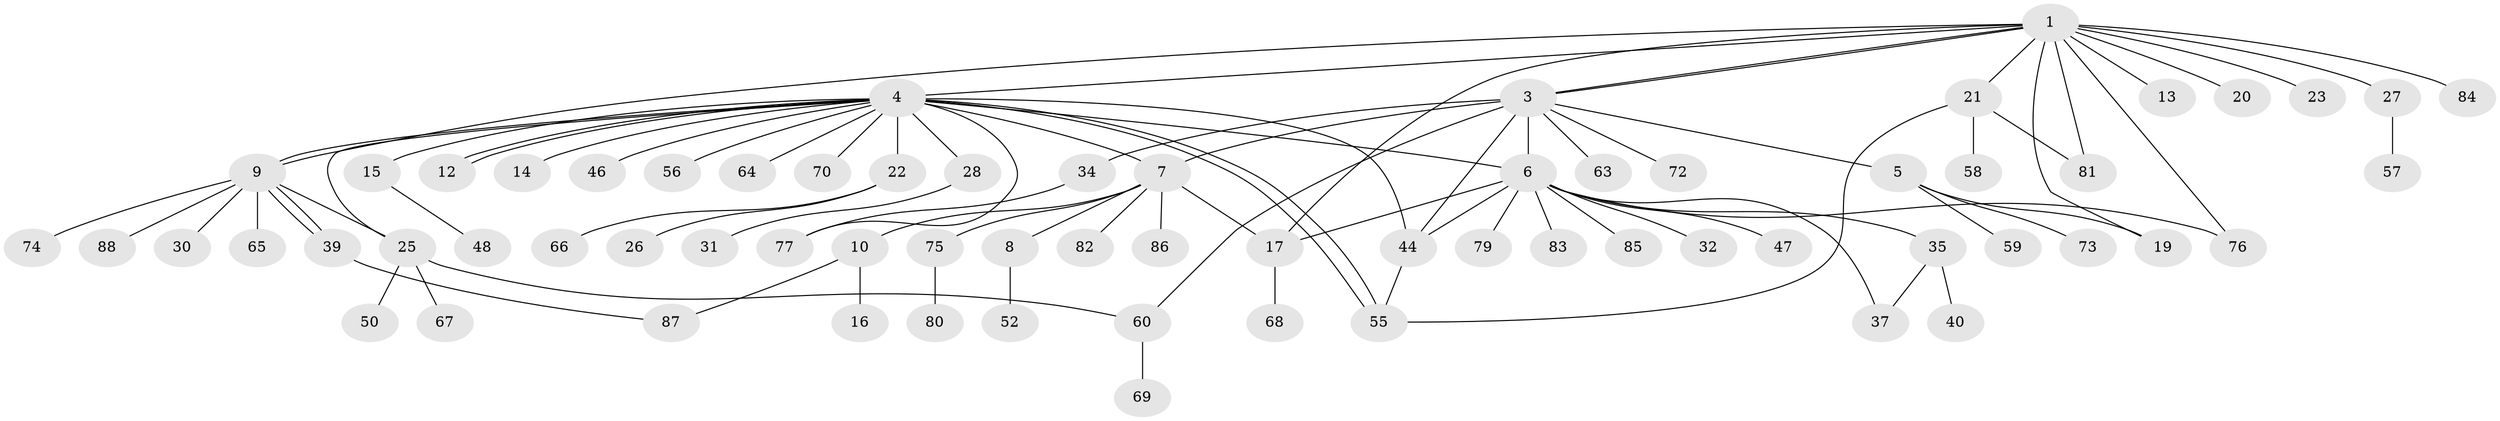 // original degree distribution, {15: 0.011363636363636364, 1: 0.5113636363636364, 10: 0.022727272727272728, 21: 0.011363636363636364, 2: 0.20454545454545456, 3: 0.125, 8: 0.011363636363636364, 4: 0.09090909090909091, 12: 0.011363636363636364}
// Generated by graph-tools (version 1.1) at 2025/11/02/27/25 16:11:13]
// undirected, 68 vertices, 88 edges
graph export_dot {
graph [start="1"]
  node [color=gray90,style=filled];
  1 [super="+2"];
  3 [super="+42"];
  4 [super="+61"];
  5 [super="+53"];
  6 [super="+29"];
  7 [super="+24"];
  8 [super="+11"];
  9 [super="+41"];
  10 [super="+18"];
  12 [super="+43"];
  13;
  14;
  15;
  16 [super="+49"];
  17 [super="+36"];
  19;
  20;
  21 [super="+78"];
  22;
  23;
  25 [super="+54"];
  26;
  27;
  28 [super="+45"];
  30;
  31;
  32 [super="+33"];
  34;
  35;
  37 [super="+38"];
  39 [super="+62"];
  40;
  44 [super="+51"];
  46;
  47;
  48;
  50;
  52;
  55;
  56;
  57;
  58;
  59;
  60 [super="+71"];
  63;
  64;
  65;
  66;
  67;
  68;
  69;
  70;
  72;
  73;
  74;
  75;
  76;
  77;
  79;
  80;
  81;
  82;
  83;
  84;
  85;
  86;
  87;
  88;
  1 -- 3;
  1 -- 3;
  1 -- 4;
  1 -- 13;
  1 -- 17;
  1 -- 19;
  1 -- 20;
  1 -- 21;
  1 -- 23;
  1 -- 27;
  1 -- 76;
  1 -- 81;
  1 -- 84;
  1 -- 9;
  3 -- 5;
  3 -- 7 [weight=2];
  3 -- 34;
  3 -- 44;
  3 -- 60;
  3 -- 63;
  3 -- 72;
  3 -- 6;
  4 -- 6 [weight=2];
  4 -- 7;
  4 -- 9;
  4 -- 12;
  4 -- 12;
  4 -- 14;
  4 -- 15;
  4 -- 22;
  4 -- 25;
  4 -- 28 [weight=2];
  4 -- 44;
  4 -- 46;
  4 -- 55;
  4 -- 55;
  4 -- 56;
  4 -- 64;
  4 -- 70;
  4 -- 77;
  5 -- 73;
  5 -- 19;
  5 -- 59;
  6 -- 76;
  6 -- 32;
  6 -- 35;
  6 -- 37;
  6 -- 47;
  6 -- 79;
  6 -- 83;
  6 -- 85;
  6 -- 44;
  6 -- 17;
  7 -- 8;
  7 -- 10;
  7 -- 17;
  7 -- 75;
  7 -- 82;
  7 -- 86;
  8 -- 52;
  9 -- 30;
  9 -- 39;
  9 -- 39;
  9 -- 65;
  9 -- 88;
  9 -- 74;
  9 -- 25;
  10 -- 16;
  10 -- 87;
  15 -- 48;
  17 -- 68;
  21 -- 58;
  21 -- 81;
  21 -- 55;
  22 -- 26;
  22 -- 66;
  25 -- 50;
  25 -- 67;
  25 -- 60;
  27 -- 57;
  28 -- 31;
  34 -- 77;
  35 -- 37;
  35 -- 40;
  39 -- 87;
  44 -- 55;
  60 -- 69;
  75 -- 80;
}

